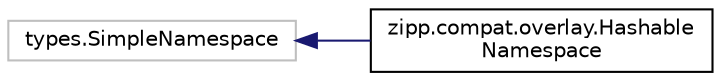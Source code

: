 digraph "Graphical Class Hierarchy"
{
 // LATEX_PDF_SIZE
  edge [fontname="Helvetica",fontsize="10",labelfontname="Helvetica",labelfontsize="10"];
  node [fontname="Helvetica",fontsize="10",shape=record];
  rankdir="LR";
  Node12613 [label="types.SimpleNamespace",height=0.2,width=0.4,color="grey75", fillcolor="white", style="filled",tooltip=" "];
  Node12613 -> Node0 [dir="back",color="midnightblue",fontsize="10",style="solid",fontname="Helvetica"];
  Node0 [label="zipp.compat.overlay.Hashable\lNamespace",height=0.2,width=0.4,color="black", fillcolor="white", style="filled",URL="$classzipp_1_1compat_1_1overlay_1_1HashableNamespace.html",tooltip=" "];
}
